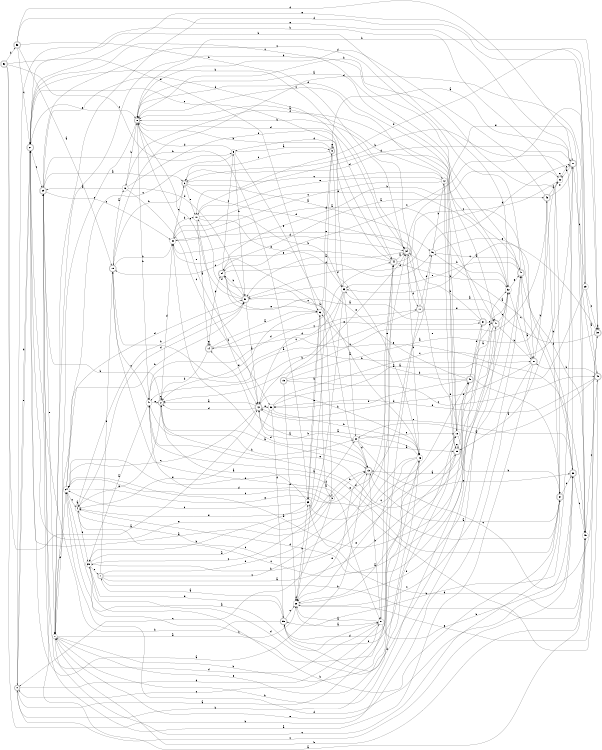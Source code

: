 digraph n47_10 {
__start0 [label="" shape="none"];

rankdir=LR;
size="8,5";

s0 [style="rounded,filled", color="black", fillcolor="white" shape="doublecircle", label="0"];
s1 [style="filled", color="black", fillcolor="white" shape="circle", label="1"];
s2 [style="rounded,filled", color="black", fillcolor="white" shape="doublecircle", label="2"];
s3 [style="filled", color="black", fillcolor="white" shape="circle", label="3"];
s4 [style="filled", color="black", fillcolor="white" shape="circle", label="4"];
s5 [style="filled", color="black", fillcolor="white" shape="circle", label="5"];
s6 [style="rounded,filled", color="black", fillcolor="white" shape="doublecircle", label="6"];
s7 [style="rounded,filled", color="black", fillcolor="white" shape="doublecircle", label="7"];
s8 [style="rounded,filled", color="black", fillcolor="white" shape="doublecircle", label="8"];
s9 [style="rounded,filled", color="black", fillcolor="white" shape="doublecircle", label="9"];
s10 [style="filled", color="black", fillcolor="white" shape="circle", label="10"];
s11 [style="rounded,filled", color="black", fillcolor="white" shape="doublecircle", label="11"];
s12 [style="filled", color="black", fillcolor="white" shape="circle", label="12"];
s13 [style="rounded,filled", color="black", fillcolor="white" shape="doublecircle", label="13"];
s14 [style="rounded,filled", color="black", fillcolor="white" shape="doublecircle", label="14"];
s15 [style="rounded,filled", color="black", fillcolor="white" shape="doublecircle", label="15"];
s16 [style="filled", color="black", fillcolor="white" shape="circle", label="16"];
s17 [style="rounded,filled", color="black", fillcolor="white" shape="doublecircle", label="17"];
s18 [style="filled", color="black", fillcolor="white" shape="circle", label="18"];
s19 [style="rounded,filled", color="black", fillcolor="white" shape="doublecircle", label="19"];
s20 [style="filled", color="black", fillcolor="white" shape="circle", label="20"];
s21 [style="rounded,filled", color="black", fillcolor="white" shape="doublecircle", label="21"];
s22 [style="filled", color="black", fillcolor="white" shape="circle", label="22"];
s23 [style="filled", color="black", fillcolor="white" shape="circle", label="23"];
s24 [style="filled", color="black", fillcolor="white" shape="circle", label="24"];
s25 [style="rounded,filled", color="black", fillcolor="white" shape="doublecircle", label="25"];
s26 [style="filled", color="black", fillcolor="white" shape="circle", label="26"];
s27 [style="rounded,filled", color="black", fillcolor="white" shape="doublecircle", label="27"];
s28 [style="filled", color="black", fillcolor="white" shape="circle", label="28"];
s29 [style="rounded,filled", color="black", fillcolor="white" shape="doublecircle", label="29"];
s30 [style="rounded,filled", color="black", fillcolor="white" shape="doublecircle", label="30"];
s31 [style="rounded,filled", color="black", fillcolor="white" shape="doublecircle", label="31"];
s32 [style="filled", color="black", fillcolor="white" shape="circle", label="32"];
s33 [style="filled", color="black", fillcolor="white" shape="circle", label="33"];
s34 [style="rounded,filled", color="black", fillcolor="white" shape="doublecircle", label="34"];
s35 [style="filled", color="black", fillcolor="white" shape="circle", label="35"];
s36 [style="filled", color="black", fillcolor="white" shape="circle", label="36"];
s37 [style="rounded,filled", color="black", fillcolor="white" shape="doublecircle", label="37"];
s38 [style="rounded,filled", color="black", fillcolor="white" shape="doublecircle", label="38"];
s39 [style="filled", color="black", fillcolor="white" shape="circle", label="39"];
s40 [style="rounded,filled", color="black", fillcolor="white" shape="doublecircle", label="40"];
s41 [style="rounded,filled", color="black", fillcolor="white" shape="doublecircle", label="41"];
s42 [style="rounded,filled", color="black", fillcolor="white" shape="doublecircle", label="42"];
s43 [style="rounded,filled", color="black", fillcolor="white" shape="doublecircle", label="43"];
s44 [style="rounded,filled", color="black", fillcolor="white" shape="doublecircle", label="44"];
s45 [style="filled", color="black", fillcolor="white" shape="circle", label="45"];
s46 [style="filled", color="black", fillcolor="white" shape="circle", label="46"];
s47 [style="filled", color="black", fillcolor="white" shape="circle", label="47"];
s48 [style="rounded,filled", color="black", fillcolor="white" shape="doublecircle", label="48"];
s49 [style="rounded,filled", color="black", fillcolor="white" shape="doublecircle", label="49"];
s50 [style="filled", color="black", fillcolor="white" shape="circle", label="50"];
s51 [style="rounded,filled", color="black", fillcolor="white" shape="doublecircle", label="51"];
s52 [style="rounded,filled", color="black", fillcolor="white" shape="doublecircle", label="52"];
s53 [style="filled", color="black", fillcolor="white" shape="circle", label="53"];
s54 [style="rounded,filled", color="black", fillcolor="white" shape="doublecircle", label="54"];
s55 [style="rounded,filled", color="black", fillcolor="white" shape="doublecircle", label="55"];
s56 [style="rounded,filled", color="black", fillcolor="white" shape="doublecircle", label="56"];
s57 [style="filled", color="black", fillcolor="white" shape="circle", label="57"];
s0 -> s44 [label="a"];
s0 -> s32 [label="b"];
s0 -> s38 [label="c"];
s0 -> s57 [label="d"];
s0 -> s21 [label="e"];
s1 -> s28 [label="a"];
s1 -> s26 [label="b"];
s1 -> s37 [label="c"];
s1 -> s24 [label="d"];
s1 -> s26 [label="e"];
s2 -> s13 [label="a"];
s2 -> s29 [label="b"];
s2 -> s2 [label="c"];
s2 -> s50 [label="d"];
s2 -> s4 [label="e"];
s3 -> s21 [label="a"];
s3 -> s13 [label="b"];
s3 -> s0 [label="c"];
s3 -> s47 [label="d"];
s3 -> s21 [label="e"];
s4 -> s4 [label="a"];
s4 -> s51 [label="b"];
s4 -> s40 [label="c"];
s4 -> s51 [label="d"];
s4 -> s39 [label="e"];
s5 -> s9 [label="a"];
s5 -> s51 [label="b"];
s5 -> s1 [label="c"];
s5 -> s8 [label="d"];
s5 -> s3 [label="e"];
s6 -> s46 [label="a"];
s6 -> s19 [label="b"];
s6 -> s12 [label="c"];
s6 -> s34 [label="d"];
s6 -> s10 [label="e"];
s7 -> s25 [label="a"];
s7 -> s45 [label="b"];
s7 -> s34 [label="c"];
s7 -> s44 [label="d"];
s7 -> s19 [label="e"];
s8 -> s41 [label="a"];
s8 -> s47 [label="b"];
s8 -> s1 [label="c"];
s8 -> s34 [label="d"];
s8 -> s42 [label="e"];
s9 -> s28 [label="a"];
s9 -> s8 [label="b"];
s9 -> s6 [label="c"];
s9 -> s33 [label="d"];
s9 -> s9 [label="e"];
s10 -> s14 [label="a"];
s10 -> s26 [label="b"];
s10 -> s42 [label="c"];
s10 -> s30 [label="d"];
s10 -> s33 [label="e"];
s11 -> s47 [label="a"];
s11 -> s8 [label="b"];
s11 -> s24 [label="c"];
s11 -> s46 [label="d"];
s11 -> s41 [label="e"];
s12 -> s8 [label="a"];
s12 -> s18 [label="b"];
s12 -> s50 [label="c"];
s12 -> s25 [label="d"];
s12 -> s10 [label="e"];
s13 -> s14 [label="a"];
s13 -> s57 [label="b"];
s13 -> s30 [label="c"];
s13 -> s50 [label="d"];
s13 -> s28 [label="e"];
s14 -> s53 [label="a"];
s14 -> s2 [label="b"];
s14 -> s11 [label="c"];
s14 -> s54 [label="d"];
s14 -> s14 [label="e"];
s15 -> s22 [label="a"];
s15 -> s37 [label="b"];
s15 -> s49 [label="c"];
s15 -> s28 [label="d"];
s15 -> s34 [label="e"];
s16 -> s29 [label="a"];
s16 -> s8 [label="b"];
s16 -> s36 [label="c"];
s16 -> s51 [label="d"];
s16 -> s44 [label="e"];
s17 -> s9 [label="a"];
s17 -> s55 [label="b"];
s17 -> s23 [label="c"];
s17 -> s10 [label="d"];
s17 -> s22 [label="e"];
s18 -> s32 [label="a"];
s18 -> s37 [label="b"];
s18 -> s35 [label="c"];
s18 -> s16 [label="d"];
s18 -> s34 [label="e"];
s19 -> s16 [label="a"];
s19 -> s50 [label="b"];
s19 -> s31 [label="c"];
s19 -> s45 [label="d"];
s19 -> s57 [label="e"];
s20 -> s25 [label="a"];
s20 -> s42 [label="b"];
s20 -> s38 [label="c"];
s20 -> s13 [label="d"];
s20 -> s18 [label="e"];
s21 -> s13 [label="a"];
s21 -> s22 [label="b"];
s21 -> s29 [label="c"];
s21 -> s0 [label="d"];
s21 -> s8 [label="e"];
s22 -> s25 [label="a"];
s22 -> s54 [label="b"];
s22 -> s17 [label="c"];
s22 -> s51 [label="d"];
s22 -> s22 [label="e"];
s23 -> s49 [label="a"];
s23 -> s47 [label="b"];
s23 -> s30 [label="c"];
s23 -> s1 [label="d"];
s23 -> s21 [label="e"];
s24 -> s57 [label="a"];
s24 -> s51 [label="b"];
s24 -> s4 [label="c"];
s24 -> s51 [label="d"];
s24 -> s40 [label="e"];
s25 -> s28 [label="a"];
s25 -> s39 [label="b"];
s25 -> s8 [label="c"];
s25 -> s40 [label="d"];
s25 -> s25 [label="e"];
s26 -> s42 [label="a"];
s26 -> s0 [label="b"];
s26 -> s4 [label="c"];
s26 -> s55 [label="d"];
s26 -> s28 [label="e"];
s27 -> s29 [label="a"];
s27 -> s43 [label="b"];
s27 -> s32 [label="c"];
s27 -> s42 [label="d"];
s27 -> s1 [label="e"];
s28 -> s57 [label="a"];
s28 -> s35 [label="b"];
s28 -> s48 [label="c"];
s28 -> s28 [label="d"];
s28 -> s48 [label="e"];
s29 -> s6 [label="a"];
s29 -> s35 [label="b"];
s29 -> s50 [label="c"];
s29 -> s44 [label="d"];
s29 -> s1 [label="e"];
s30 -> s33 [label="a"];
s30 -> s8 [label="b"];
s30 -> s33 [label="c"];
s30 -> s30 [label="d"];
s30 -> s28 [label="e"];
s31 -> s54 [label="a"];
s31 -> s1 [label="b"];
s31 -> s41 [label="c"];
s31 -> s8 [label="d"];
s31 -> s50 [label="e"];
s32 -> s24 [label="a"];
s32 -> s34 [label="b"];
s32 -> s21 [label="c"];
s32 -> s4 [label="d"];
s32 -> s48 [label="e"];
s33 -> s20 [label="a"];
s33 -> s42 [label="b"];
s33 -> s21 [label="c"];
s33 -> s42 [label="d"];
s33 -> s4 [label="e"];
s34 -> s51 [label="a"];
s34 -> s21 [label="b"];
s34 -> s26 [label="c"];
s34 -> s11 [label="d"];
s34 -> s45 [label="e"];
s35 -> s2 [label="a"];
s35 -> s39 [label="b"];
s35 -> s24 [label="c"];
s35 -> s45 [label="d"];
s35 -> s53 [label="e"];
s36 -> s27 [label="a"];
s36 -> s26 [label="b"];
s36 -> s17 [label="c"];
s36 -> s55 [label="d"];
s36 -> s4 [label="e"];
s37 -> s13 [label="a"];
s37 -> s8 [label="b"];
s37 -> s38 [label="c"];
s37 -> s2 [label="d"];
s37 -> s47 [label="e"];
s38 -> s46 [label="a"];
s38 -> s6 [label="b"];
s38 -> s45 [label="c"];
s38 -> s24 [label="d"];
s38 -> s42 [label="e"];
s39 -> s20 [label="a"];
s39 -> s37 [label="b"];
s39 -> s13 [label="c"];
s39 -> s18 [label="d"];
s39 -> s7 [label="e"];
s40 -> s53 [label="a"];
s40 -> s36 [label="b"];
s40 -> s32 [label="c"];
s40 -> s31 [label="d"];
s40 -> s51 [label="e"];
s41 -> s13 [label="a"];
s41 -> s27 [label="b"];
s41 -> s32 [label="c"];
s41 -> s55 [label="d"];
s41 -> s47 [label="e"];
s42 -> s2 [label="a"];
s42 -> s26 [label="b"];
s42 -> s24 [label="c"];
s42 -> s2 [label="d"];
s42 -> s36 [label="e"];
s43 -> s22 [label="a"];
s43 -> s37 [label="b"];
s43 -> s2 [label="c"];
s43 -> s8 [label="d"];
s43 -> s17 [label="e"];
s44 -> s34 [label="a"];
s44 -> s32 [label="b"];
s44 -> s27 [label="c"];
s44 -> s5 [label="d"];
s44 -> s50 [label="e"];
s45 -> s29 [label="a"];
s45 -> s1 [label="b"];
s45 -> s49 [label="c"];
s45 -> s48 [label="d"];
s45 -> s14 [label="e"];
s46 -> s48 [label="a"];
s46 -> s12 [label="b"];
s46 -> s24 [label="c"];
s46 -> s17 [label="d"];
s46 -> s38 [label="e"];
s47 -> s39 [label="a"];
s47 -> s20 [label="b"];
s47 -> s19 [label="c"];
s47 -> s44 [label="d"];
s47 -> s2 [label="e"];
s48 -> s27 [label="a"];
s48 -> s1 [label="b"];
s48 -> s29 [label="c"];
s48 -> s6 [label="d"];
s48 -> s33 [label="e"];
s49 -> s20 [label="a"];
s49 -> s27 [label="b"];
s49 -> s54 [label="c"];
s49 -> s24 [label="d"];
s49 -> s36 [label="e"];
s50 -> s41 [label="a"];
s50 -> s10 [label="b"];
s50 -> s6 [label="c"];
s50 -> s34 [label="d"];
s50 -> s32 [label="e"];
s51 -> s42 [label="a"];
s51 -> s54 [label="b"];
s51 -> s13 [label="c"];
s51 -> s10 [label="d"];
s51 -> s8 [label="e"];
s52 -> s42 [label="a"];
s52 -> s41 [label="b"];
s52 -> s5 [label="c"];
s52 -> s56 [label="d"];
s52 -> s53 [label="e"];
s53 -> s3 [label="a"];
s53 -> s35 [label="b"];
s53 -> s19 [label="c"];
s53 -> s9 [label="d"];
s53 -> s2 [label="e"];
s54 -> s43 [label="a"];
s54 -> s26 [label="b"];
s54 -> s5 [label="c"];
s54 -> s46 [label="d"];
s54 -> s53 [label="e"];
s55 -> s7 [label="a"];
s55 -> s21 [label="b"];
s55 -> s28 [label="c"];
s55 -> s39 [label="d"];
s55 -> s18 [label="e"];
s56 -> s19 [label="a"];
s56 -> s34 [label="b"];
s56 -> s21 [label="c"];
s56 -> s17 [label="d"];
s56 -> s17 [label="e"];
s57 -> s28 [label="a"];
s57 -> s38 [label="b"];
s57 -> s0 [label="c"];
s57 -> s29 [label="d"];
s57 -> s44 [label="e"];

}